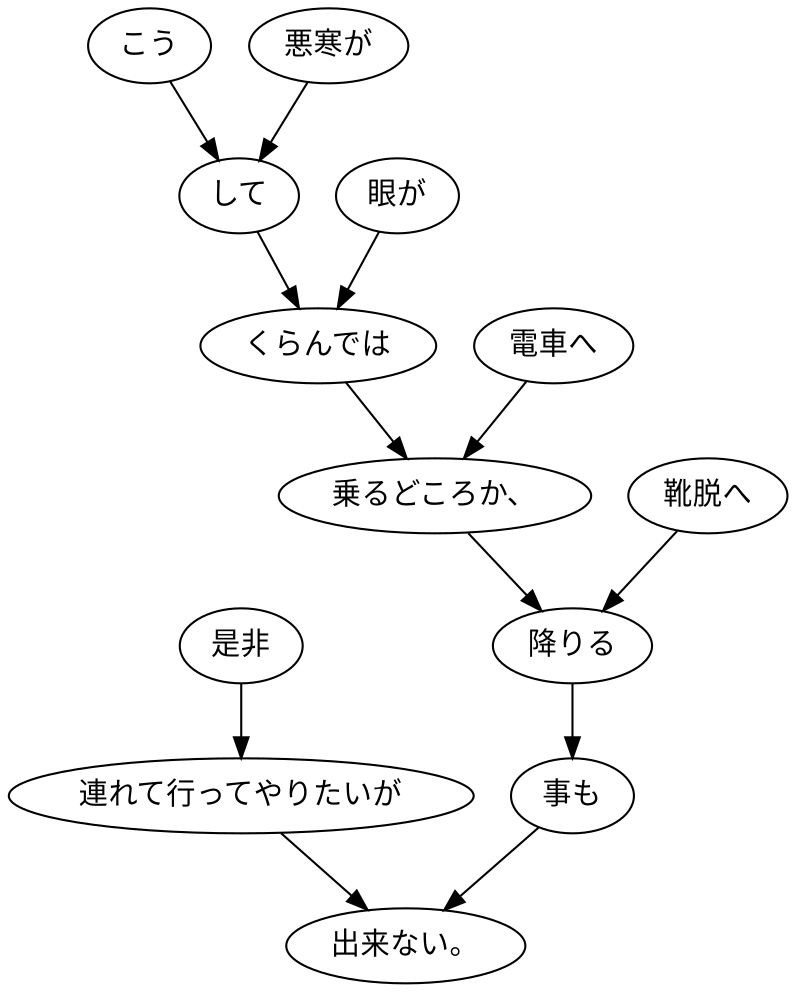 digraph graph1185 {
	node0 [label="是非"];
	node1 [label="連れて行ってやりたいが"];
	node2 [label="こう"];
	node3 [label="悪寒が"];
	node4 [label="して"];
	node5 [label="眼が"];
	node6 [label="くらんでは"];
	node7 [label="電車へ"];
	node8 [label="乗るどころか、"];
	node9 [label="靴脱へ"];
	node10 [label="降りる"];
	node11 [label="事も"];
	node12 [label="出来ない。"];
	node0 -> node1;
	node1 -> node12;
	node2 -> node4;
	node3 -> node4;
	node4 -> node6;
	node5 -> node6;
	node6 -> node8;
	node7 -> node8;
	node8 -> node10;
	node9 -> node10;
	node10 -> node11;
	node11 -> node12;
}
